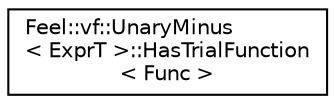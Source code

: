 digraph "Graphical Class Hierarchy"
{
 // LATEX_PDF_SIZE
  edge [fontname="Helvetica",fontsize="10",labelfontname="Helvetica",labelfontsize="10"];
  node [fontname="Helvetica",fontsize="10",shape=record];
  rankdir="LR";
  Node0 [label="Feel::vf::UnaryMinus\l\< ExprT \>::HasTrialFunction\l\< Func \>",height=0.2,width=0.4,color="black", fillcolor="white", style="filled",URL="$structFeel_1_1vf_1_1UnaryMinus_1_1HasTrialFunction.html",tooltip=" "];
}
